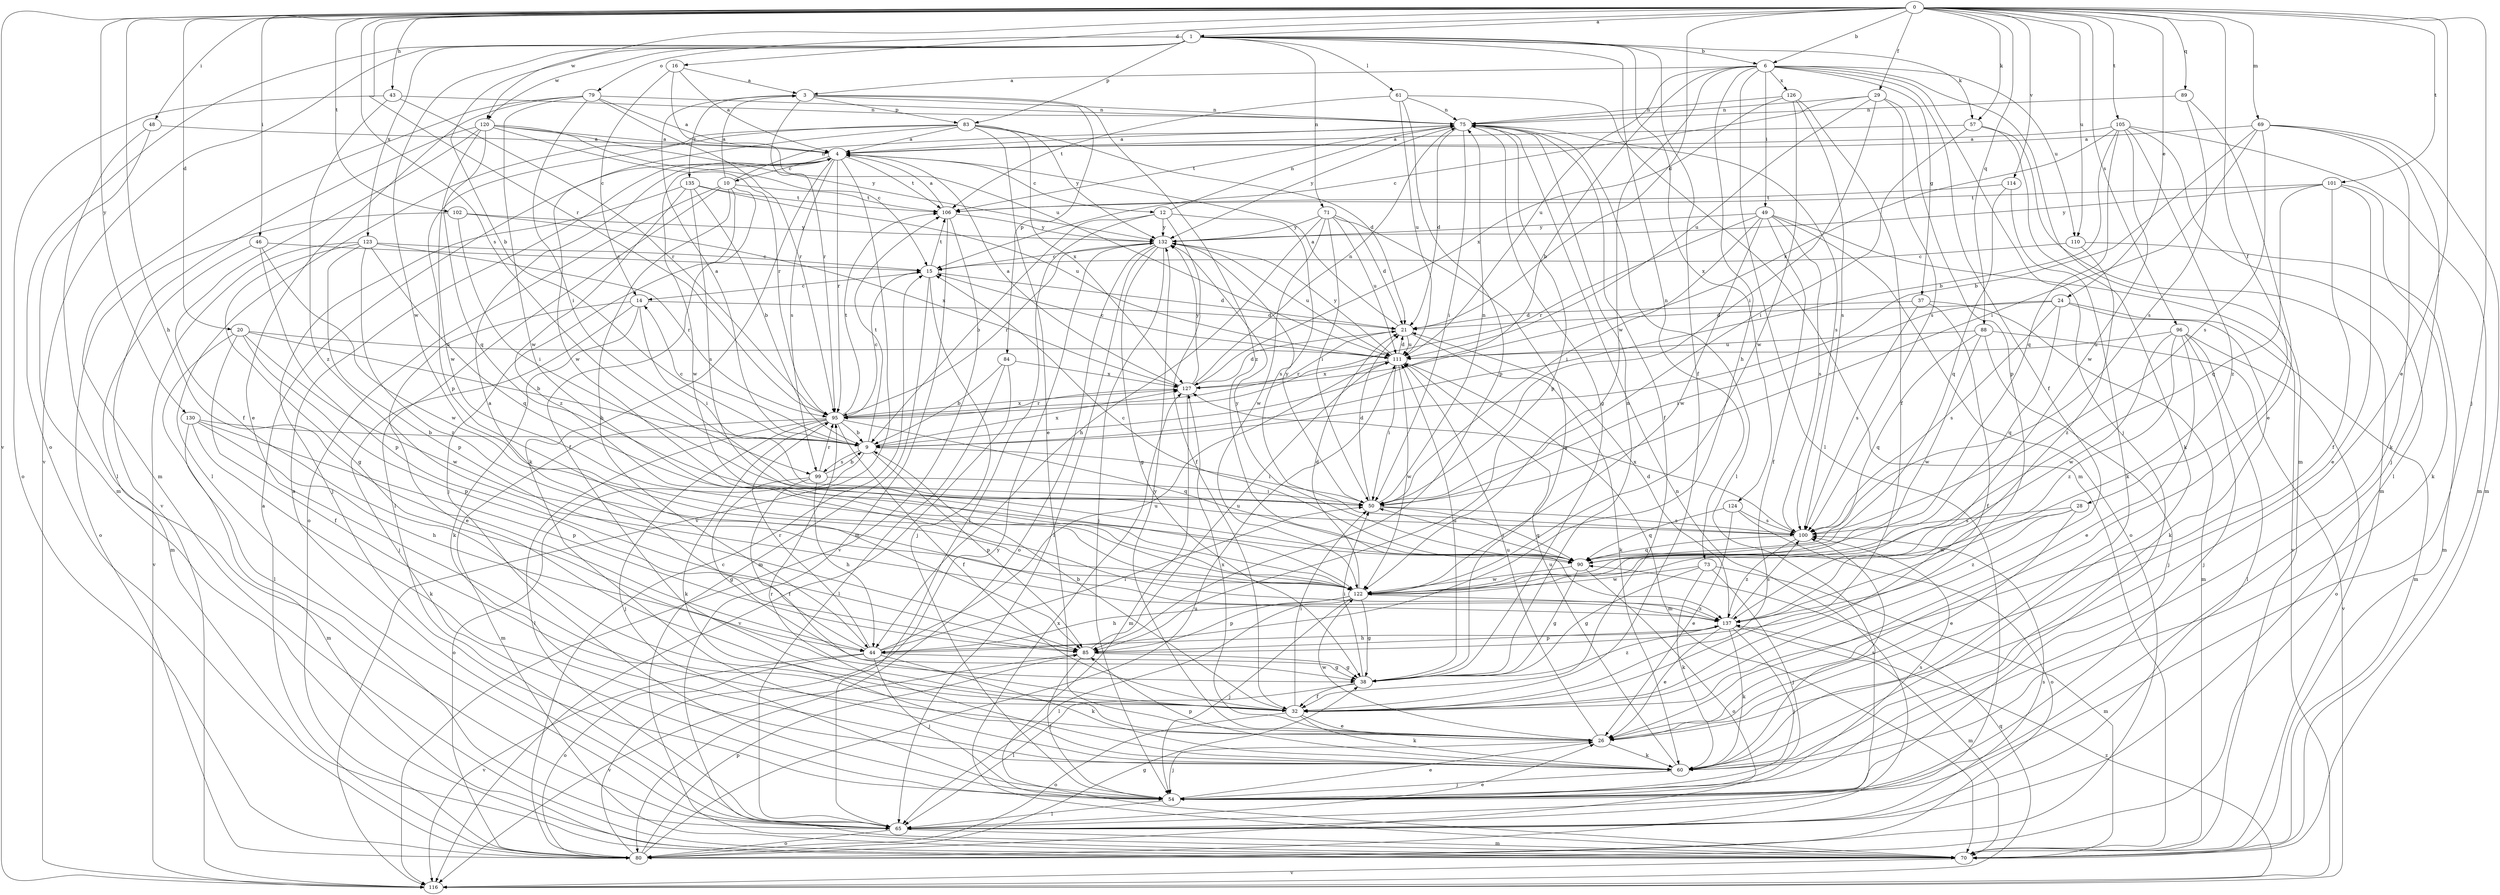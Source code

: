 strict digraph  {
0;
1;
3;
4;
6;
9;
10;
12;
14;
15;
16;
20;
21;
24;
26;
28;
29;
32;
37;
38;
43;
44;
46;
48;
49;
50;
54;
57;
60;
61;
65;
69;
70;
71;
73;
75;
79;
80;
83;
84;
85;
88;
89;
90;
95;
96;
99;
100;
101;
102;
105;
106;
110;
111;
114;
116;
120;
122;
123;
124;
126;
127;
130;
132;
135;
137;
0 -> 1  [label=a];
0 -> 6  [label=b];
0 -> 16  [label=d];
0 -> 20  [label=d];
0 -> 21  [label=d];
0 -> 24  [label=e];
0 -> 26  [label=e];
0 -> 28  [label=f];
0 -> 29  [label=f];
0 -> 43  [label=h];
0 -> 44  [label=h];
0 -> 46  [label=i];
0 -> 48  [label=i];
0 -> 54  [label=j];
0 -> 57  [label=k];
0 -> 69  [label=m];
0 -> 88  [label=q];
0 -> 89  [label=q];
0 -> 95  [label=r];
0 -> 96  [label=s];
0 -> 99  [label=s];
0 -> 101  [label=t];
0 -> 102  [label=t];
0 -> 105  [label=t];
0 -> 110  [label=u];
0 -> 114  [label=v];
0 -> 116  [label=v];
0 -> 120  [label=w];
0 -> 130  [label=y];
1 -> 6  [label=b];
1 -> 9  [label=b];
1 -> 32  [label=f];
1 -> 57  [label=k];
1 -> 61  [label=l];
1 -> 71  [label=n];
1 -> 73  [label=n];
1 -> 79  [label=o];
1 -> 80  [label=o];
1 -> 83  [label=p];
1 -> 116  [label=v];
1 -> 120  [label=w];
1 -> 122  [label=w];
1 -> 123  [label=x];
1 -> 124  [label=x];
3 -> 75  [label=n];
3 -> 83  [label=p];
3 -> 84  [label=p];
3 -> 95  [label=r];
3 -> 135  [label=z];
3 -> 137  [label=z];
4 -> 10  [label=c];
4 -> 12  [label=c];
4 -> 60  [label=k];
4 -> 95  [label=r];
4 -> 99  [label=s];
4 -> 106  [label=t];
4 -> 116  [label=v];
4 -> 122  [label=w];
6 -> 3  [label=a];
6 -> 9  [label=b];
6 -> 32  [label=f];
6 -> 37  [label=g];
6 -> 44  [label=h];
6 -> 49  [label=i];
6 -> 54  [label=j];
6 -> 65  [label=l];
6 -> 70  [label=m];
6 -> 110  [label=u];
6 -> 111  [label=u];
6 -> 122  [label=w];
6 -> 126  [label=x];
9 -> 3  [label=a];
9 -> 14  [label=c];
9 -> 50  [label=i];
9 -> 80  [label=o];
9 -> 85  [label=p];
9 -> 99  [label=s];
9 -> 106  [label=t];
9 -> 127  [label=x];
10 -> 3  [label=a];
10 -> 32  [label=f];
10 -> 44  [label=h];
10 -> 54  [label=j];
10 -> 65  [label=l];
10 -> 75  [label=n];
10 -> 80  [label=o];
10 -> 106  [label=t];
12 -> 9  [label=b];
12 -> 32  [label=f];
12 -> 65  [label=l];
12 -> 75  [label=n];
12 -> 100  [label=s];
12 -> 132  [label=y];
14 -> 21  [label=d];
14 -> 26  [label=e];
14 -> 50  [label=i];
14 -> 54  [label=j];
14 -> 60  [label=k];
15 -> 14  [label=c];
15 -> 21  [label=d];
15 -> 54  [label=j];
15 -> 70  [label=m];
15 -> 106  [label=t];
16 -> 3  [label=a];
16 -> 4  [label=a];
16 -> 14  [label=c];
16 -> 111  [label=u];
20 -> 9  [label=b];
20 -> 32  [label=f];
20 -> 65  [label=l];
20 -> 85  [label=p];
20 -> 111  [label=u];
20 -> 122  [label=w];
21 -> 4  [label=a];
21 -> 60  [label=k];
21 -> 95  [label=r];
21 -> 111  [label=u];
24 -> 21  [label=d];
24 -> 50  [label=i];
24 -> 60  [label=k];
24 -> 70  [label=m];
24 -> 90  [label=q];
24 -> 100  [label=s];
26 -> 54  [label=j];
26 -> 60  [label=k];
26 -> 111  [label=u];
26 -> 122  [label=w];
26 -> 127  [label=x];
26 -> 132  [label=y];
28 -> 26  [label=e];
28 -> 100  [label=s];
28 -> 122  [label=w];
28 -> 137  [label=z];
29 -> 15  [label=c];
29 -> 50  [label=i];
29 -> 75  [label=n];
29 -> 85  [label=p];
29 -> 100  [label=s];
29 -> 111  [label=u];
32 -> 9  [label=b];
32 -> 26  [label=e];
32 -> 50  [label=i];
32 -> 60  [label=k];
32 -> 80  [label=o];
37 -> 21  [label=d];
37 -> 32  [label=f];
37 -> 70  [label=m];
37 -> 100  [label=s];
38 -> 32  [label=f];
38 -> 50  [label=i];
38 -> 65  [label=l];
38 -> 75  [label=n];
38 -> 111  [label=u];
38 -> 137  [label=z];
43 -> 75  [label=n];
43 -> 80  [label=o];
43 -> 95  [label=r];
43 -> 137  [label=z];
44 -> 4  [label=a];
44 -> 38  [label=g];
44 -> 50  [label=i];
44 -> 54  [label=j];
44 -> 60  [label=k];
44 -> 80  [label=o];
44 -> 95  [label=r];
44 -> 111  [label=u];
44 -> 116  [label=v];
46 -> 15  [label=c];
46 -> 70  [label=m];
46 -> 85  [label=p];
46 -> 122  [label=w];
48 -> 4  [label=a];
48 -> 65  [label=l];
48 -> 70  [label=m];
49 -> 32  [label=f];
49 -> 50  [label=i];
49 -> 80  [label=o];
49 -> 95  [label=r];
49 -> 100  [label=s];
49 -> 116  [label=v];
49 -> 122  [label=w];
49 -> 132  [label=y];
50 -> 21  [label=d];
50 -> 75  [label=n];
50 -> 90  [label=q];
50 -> 100  [label=s];
50 -> 132  [label=y];
54 -> 26  [label=e];
54 -> 65  [label=l];
54 -> 100  [label=s];
57 -> 4  [label=a];
57 -> 50  [label=i];
57 -> 60  [label=k];
57 -> 70  [label=m];
60 -> 54  [label=j];
60 -> 85  [label=p];
60 -> 95  [label=r];
60 -> 100  [label=s];
60 -> 111  [label=u];
61 -> 70  [label=m];
61 -> 75  [label=n];
61 -> 85  [label=p];
61 -> 106  [label=t];
61 -> 111  [label=u];
65 -> 4  [label=a];
65 -> 26  [label=e];
65 -> 70  [label=m];
65 -> 80  [label=o];
65 -> 100  [label=s];
69 -> 4  [label=a];
69 -> 9  [label=b];
69 -> 50  [label=i];
69 -> 54  [label=j];
69 -> 60  [label=k];
69 -> 70  [label=m];
69 -> 100  [label=s];
70 -> 116  [label=v];
70 -> 127  [label=x];
71 -> 21  [label=d];
71 -> 38  [label=g];
71 -> 44  [label=h];
71 -> 50  [label=i];
71 -> 111  [label=u];
71 -> 122  [label=w];
71 -> 132  [label=y];
73 -> 38  [label=g];
73 -> 54  [label=j];
73 -> 60  [label=k];
73 -> 70  [label=m];
73 -> 122  [label=w];
75 -> 4  [label=a];
75 -> 21  [label=d];
75 -> 32  [label=f];
75 -> 38  [label=g];
75 -> 50  [label=i];
75 -> 65  [label=l];
75 -> 85  [label=p];
75 -> 100  [label=s];
75 -> 106  [label=t];
75 -> 132  [label=y];
79 -> 4  [label=a];
79 -> 26  [label=e];
79 -> 50  [label=i];
79 -> 70  [label=m];
79 -> 75  [label=n];
79 -> 95  [label=r];
79 -> 122  [label=w];
80 -> 4  [label=a];
80 -> 15  [label=c];
80 -> 38  [label=g];
80 -> 75  [label=n];
80 -> 85  [label=p];
80 -> 111  [label=u];
80 -> 132  [label=y];
83 -> 4  [label=a];
83 -> 21  [label=d];
83 -> 26  [label=e];
83 -> 65  [label=l];
83 -> 85  [label=p];
83 -> 122  [label=w];
83 -> 127  [label=x];
83 -> 132  [label=y];
84 -> 9  [label=b];
84 -> 65  [label=l];
84 -> 116  [label=v];
84 -> 127  [label=x];
85 -> 38  [label=g];
85 -> 54  [label=j];
85 -> 111  [label=u];
85 -> 116  [label=v];
88 -> 54  [label=j];
88 -> 90  [label=q];
88 -> 111  [label=u];
88 -> 116  [label=v];
88 -> 122  [label=w];
89 -> 26  [label=e];
89 -> 75  [label=n];
89 -> 100  [label=s];
90 -> 15  [label=c];
90 -> 38  [label=g];
90 -> 50  [label=i];
90 -> 80  [label=o];
90 -> 122  [label=w];
90 -> 132  [label=y];
95 -> 9  [label=b];
95 -> 15  [label=c];
95 -> 32  [label=f];
95 -> 54  [label=j];
95 -> 60  [label=k];
95 -> 65  [label=l];
95 -> 70  [label=m];
95 -> 90  [label=q];
95 -> 106  [label=t];
95 -> 127  [label=x];
96 -> 26  [label=e];
96 -> 54  [label=j];
96 -> 65  [label=l];
96 -> 80  [label=o];
96 -> 111  [label=u];
96 -> 122  [label=w];
96 -> 137  [label=z];
99 -> 9  [label=b];
99 -> 32  [label=f];
99 -> 38  [label=g];
99 -> 44  [label=h];
99 -> 50  [label=i];
99 -> 95  [label=r];
100 -> 90  [label=q];
100 -> 127  [label=x];
100 -> 137  [label=z];
101 -> 26  [label=e];
101 -> 32  [label=f];
101 -> 60  [label=k];
101 -> 90  [label=q];
101 -> 106  [label=t];
101 -> 132  [label=y];
102 -> 50  [label=i];
102 -> 80  [label=o];
102 -> 127  [label=x];
102 -> 132  [label=y];
105 -> 4  [label=a];
105 -> 9  [label=b];
105 -> 65  [label=l];
105 -> 70  [label=m];
105 -> 90  [label=q];
105 -> 122  [label=w];
105 -> 127  [label=x];
105 -> 137  [label=z];
106 -> 4  [label=a];
106 -> 70  [label=m];
106 -> 116  [label=v];
106 -> 132  [label=y];
110 -> 15  [label=c];
110 -> 70  [label=m];
110 -> 137  [label=z];
111 -> 15  [label=c];
111 -> 21  [label=d];
111 -> 50  [label=i];
111 -> 70  [label=m];
111 -> 122  [label=w];
111 -> 127  [label=x];
111 -> 132  [label=y];
114 -> 60  [label=k];
114 -> 90  [label=q];
114 -> 106  [label=t];
116 -> 90  [label=q];
116 -> 137  [label=z];
120 -> 4  [label=a];
120 -> 15  [label=c];
120 -> 32  [label=f];
120 -> 90  [label=q];
120 -> 95  [label=r];
120 -> 116  [label=v];
120 -> 122  [label=w];
120 -> 132  [label=y];
122 -> 21  [label=d];
122 -> 38  [label=g];
122 -> 44  [label=h];
122 -> 54  [label=j];
122 -> 65  [label=l];
122 -> 85  [label=p];
122 -> 137  [label=z];
123 -> 15  [label=c];
123 -> 38  [label=g];
123 -> 85  [label=p];
123 -> 90  [label=q];
123 -> 95  [label=r];
123 -> 116  [label=v];
123 -> 137  [label=z];
124 -> 26  [label=e];
124 -> 80  [label=o];
124 -> 90  [label=q];
124 -> 100  [label=s];
126 -> 32  [label=f];
126 -> 75  [label=n];
126 -> 100  [label=s];
126 -> 122  [label=w];
126 -> 127  [label=x];
127 -> 4  [label=a];
127 -> 21  [label=d];
127 -> 70  [label=m];
127 -> 75  [label=n];
127 -> 95  [label=r];
127 -> 132  [label=y];
130 -> 9  [label=b];
130 -> 44  [label=h];
130 -> 60  [label=k];
130 -> 70  [label=m];
130 -> 85  [label=p];
132 -> 15  [label=c];
132 -> 38  [label=g];
132 -> 54  [label=j];
132 -> 65  [label=l];
132 -> 80  [label=o];
132 -> 95  [label=r];
132 -> 111  [label=u];
135 -> 9  [label=b];
135 -> 54  [label=j];
135 -> 100  [label=s];
135 -> 106  [label=t];
135 -> 111  [label=u];
135 -> 137  [label=z];
137 -> 21  [label=d];
137 -> 26  [label=e];
137 -> 44  [label=h];
137 -> 54  [label=j];
137 -> 60  [label=k];
137 -> 70  [label=m];
137 -> 85  [label=p];
137 -> 100  [label=s];
}
